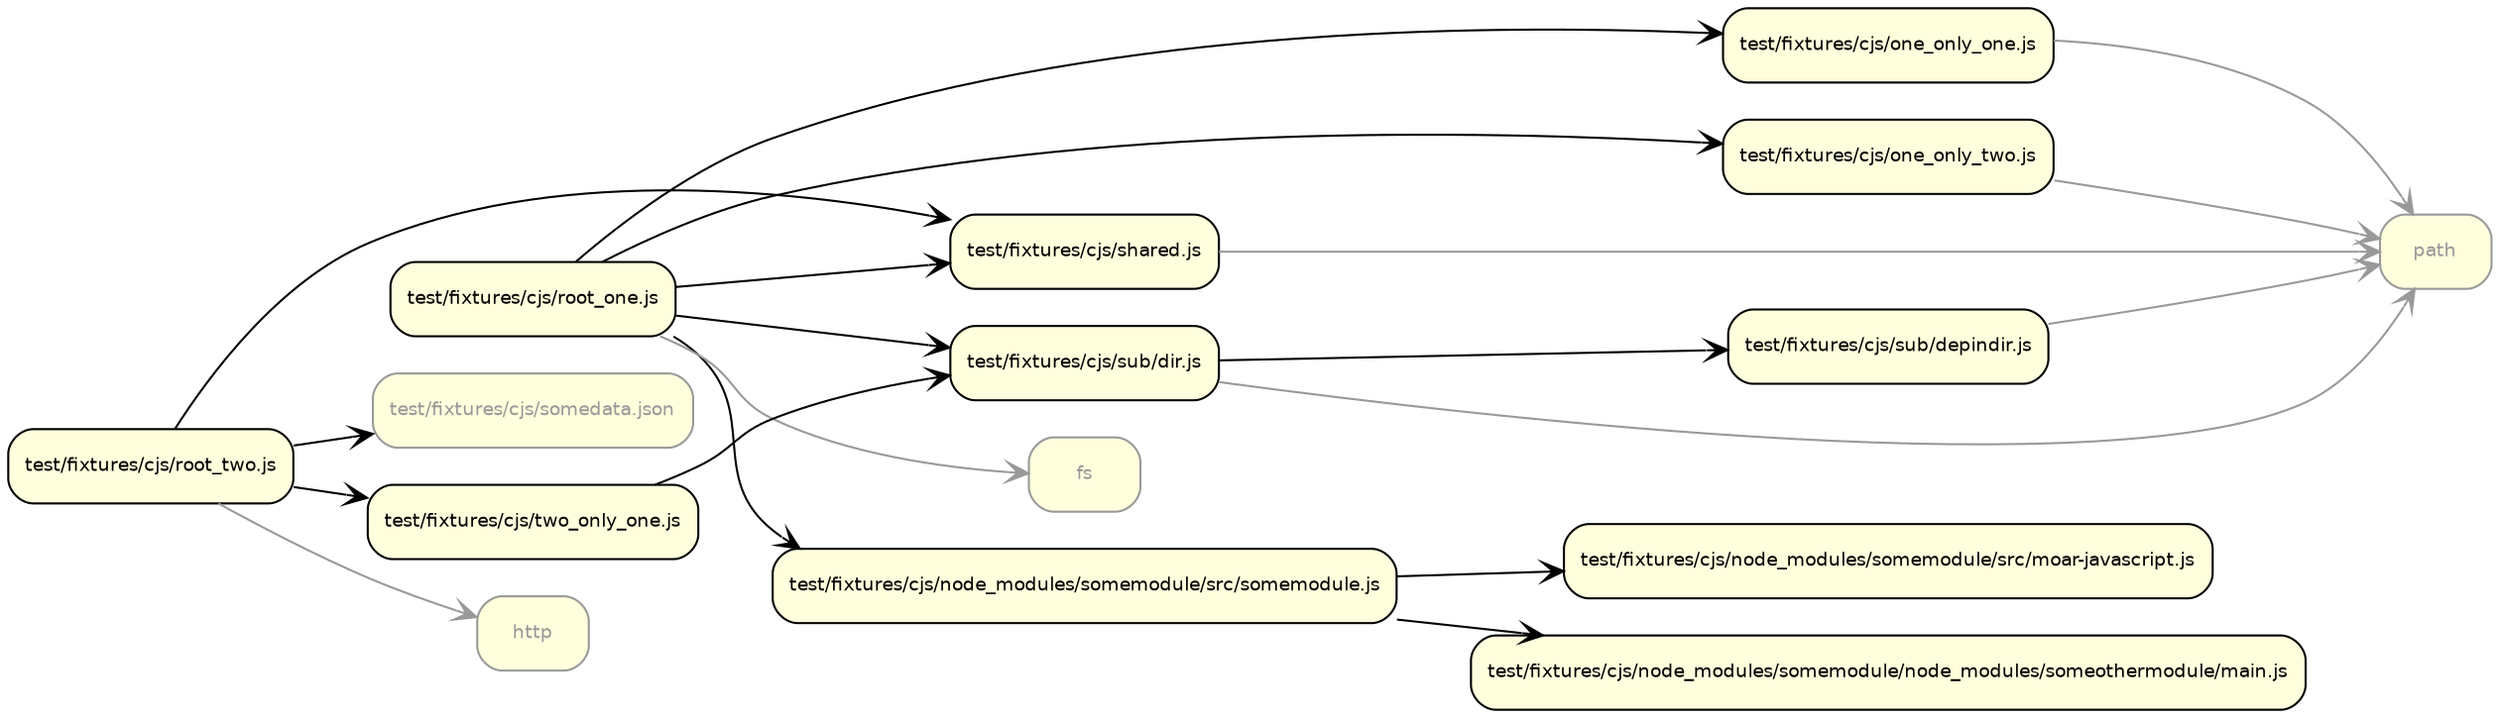 
# DO NOT DELETE THIS LINE -- js-makedepend depends on it.

digraph {
    ordering=out
    rankdir=LR
    splines=true
    overlap=false
    node [shape=box, style="rounded, filled",
          color="#999999", fillcolor="#ffffdd", fontcolor="#999999",
          fontname=Helvetica, fontsize=9]
    edge [color=black, arrowhead=vee, fontname="Helvetica", fontsize="9"]

    "test/fixtures/cjs/node_modules/somemodule/node_modules/someothermodule/main.js" [color=black, fontcolor=black]
    "test/fixtures/cjs/node_modules/somemodule/src/moar-javascript.js" [color=black, fontcolor=black]
    "test/fixtures/cjs/node_modules/somemodule/src/somemodule.js" [color=black, fontcolor=black]
    "test/fixtures/cjs/one_only_one.js" [color=black, fontcolor=black]
    "test/fixtures/cjs/one_only_two.js" [color=black, fontcolor=black]
    "test/fixtures/cjs/root_one.js" [color=black, fontcolor=black]
    "test/fixtures/cjs/shared.js" [color=black, fontcolor=black]
    "test/fixtures/cjs/sub/dir.js" [color=black, fontcolor=black]
    "test/fixtures/cjs/sub/depindir.js" [color=black, fontcolor=black]
    "test/fixtures/cjs/root_two.js" [color=black, fontcolor=black]
    "test/fixtures/cjs/two_only_one.js" [color=black, fontcolor=black]
    

    "test/fixtures/cjs/node_modules/somemodule/src/somemodule.js" -> "test/fixtures/cjs/node_modules/somemodule/src/moar-javascript.js" [color=black]
    "test/fixtures/cjs/node_modules/somemodule/src/somemodule.js" -> "test/fixtures/cjs/node_modules/somemodule/node_modules/someothermodule/main.js" [color=black]
    "test/fixtures/cjs/one_only_one.js" -> "path" [color="#999999"]
    "test/fixtures/cjs/one_only_two.js" -> "path" [color="#999999"]
    "test/fixtures/cjs/root_one.js" -> "test/fixtures/cjs/one_only_one.js" [color=black]
    "test/fixtures/cjs/root_one.js" -> "test/fixtures/cjs/one_only_two.js" [color=black]
    "test/fixtures/cjs/root_one.js" -> "test/fixtures/cjs/shared.js" [color=black]
    "test/fixtures/cjs/root_one.js" -> "test/fixtures/cjs/sub/dir.js" [color=black]
    "test/fixtures/cjs/root_one.js" -> "fs" [color="#999999"]
    "test/fixtures/cjs/root_one.js" -> "test/fixtures/cjs/node_modules/somemodule/src/somemodule.js" [color=black]
    "test/fixtures/cjs/shared.js" -> "path" [color="#999999"]
    "test/fixtures/cjs/sub/dir.js" -> "test/fixtures/cjs/sub/depindir.js" [color=black]
    "test/fixtures/cjs/sub/dir.js" -> "path" [color="#999999"]
    "test/fixtures/cjs/sub/depindir.js" -> "path" [color="#999999"]
    "test/fixtures/cjs/root_two.js" -> "test/fixtures/cjs/shared.js" [color=black]
    "test/fixtures/cjs/root_two.js" -> "test/fixtures/cjs/somedata.json" [color=black]
    "test/fixtures/cjs/root_two.js" -> "test/fixtures/cjs/two_only_one.js" [color=black]
    "test/fixtures/cjs/root_two.js" -> "http" [color="#999999"]
    "test/fixtures/cjs/two_only_one.js" -> "test/fixtures/cjs/sub/dir.js" [color=black]
    
}
